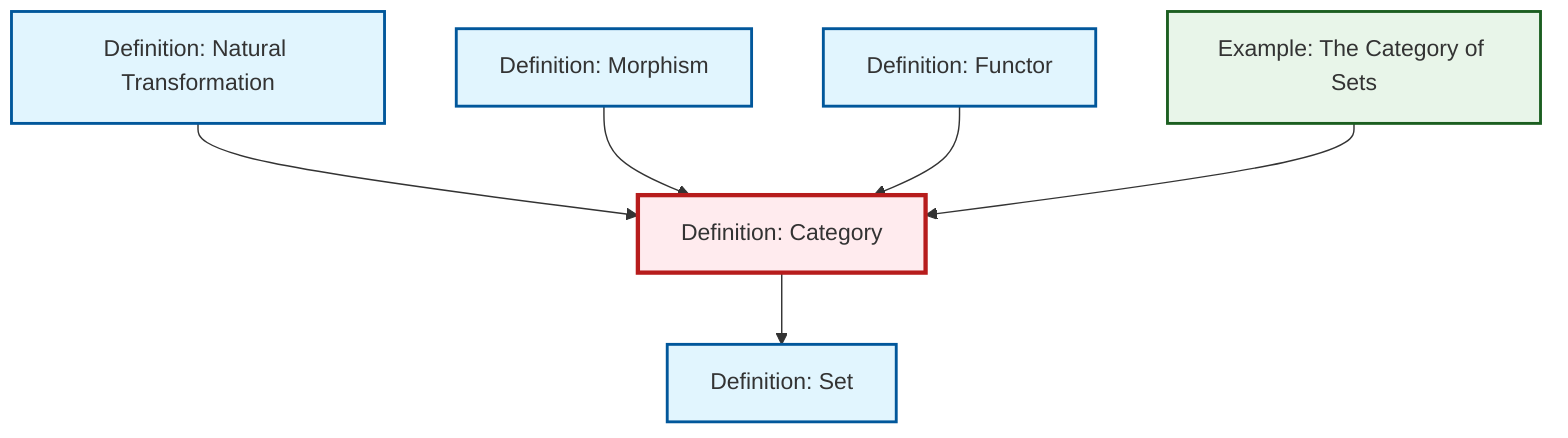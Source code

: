 graph TD
    classDef definition fill:#e1f5fe,stroke:#01579b,stroke-width:2px
    classDef theorem fill:#f3e5f5,stroke:#4a148c,stroke-width:2px
    classDef axiom fill:#fff3e0,stroke:#e65100,stroke-width:2px
    classDef example fill:#e8f5e9,stroke:#1b5e20,stroke-width:2px
    classDef current fill:#ffebee,stroke:#b71c1c,stroke-width:3px
    def-natural-transformation["Definition: Natural Transformation"]:::definition
    def-set["Definition: Set"]:::definition
    ex-set-category["Example: The Category of Sets"]:::example
    def-category["Definition: Category"]:::definition
    def-morphism["Definition: Morphism"]:::definition
    def-functor["Definition: Functor"]:::definition
    def-natural-transformation --> def-category
    def-morphism --> def-category
    def-category --> def-set
    def-functor --> def-category
    ex-set-category --> def-category
    class def-category current